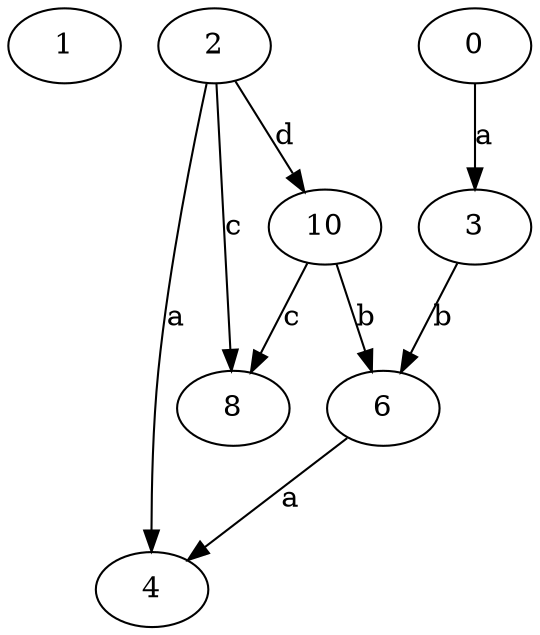 strict digraph  {
1;
2;
3;
4;
6;
0;
8;
10;
2 -> 4  [label=a];
2 -> 8  [label=c];
2 -> 10  [label=d];
3 -> 6  [label=b];
6 -> 4  [label=a];
0 -> 3  [label=a];
10 -> 6  [label=b];
10 -> 8  [label=c];
}
